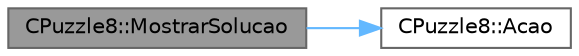 digraph "CPuzzle8::MostrarSolucao"
{
 // LATEX_PDF_SIZE
  bgcolor="transparent";
  edge [fontname=Helvetica,fontsize=10,labelfontname=Helvetica,labelfontsize=10];
  node [fontname=Helvetica,fontsize=10,shape=box,height=0.2,width=0.4];
  rankdir="LR";
  Node1 [id="Node000001",label="CPuzzle8::MostrarSolucao",height=0.2,width=0.4,color="gray40", fillcolor="grey60", style="filled", fontcolor="black",tooltip="definir para visualizar a solução"];
  Node1 -> Node2 [id="edge1_Node000001_Node000002",color="steelblue1",style="solid",tooltip=" "];
  Node2 [id="Node000002",label="CPuzzle8::Acao",height=0.2,width=0.4,color="grey40", fillcolor="white", style="filled",URL="$classCPuzzle8.html#a6e6634ceac73ff4eb3ffa10978eb1126",tooltip=" "];
}
